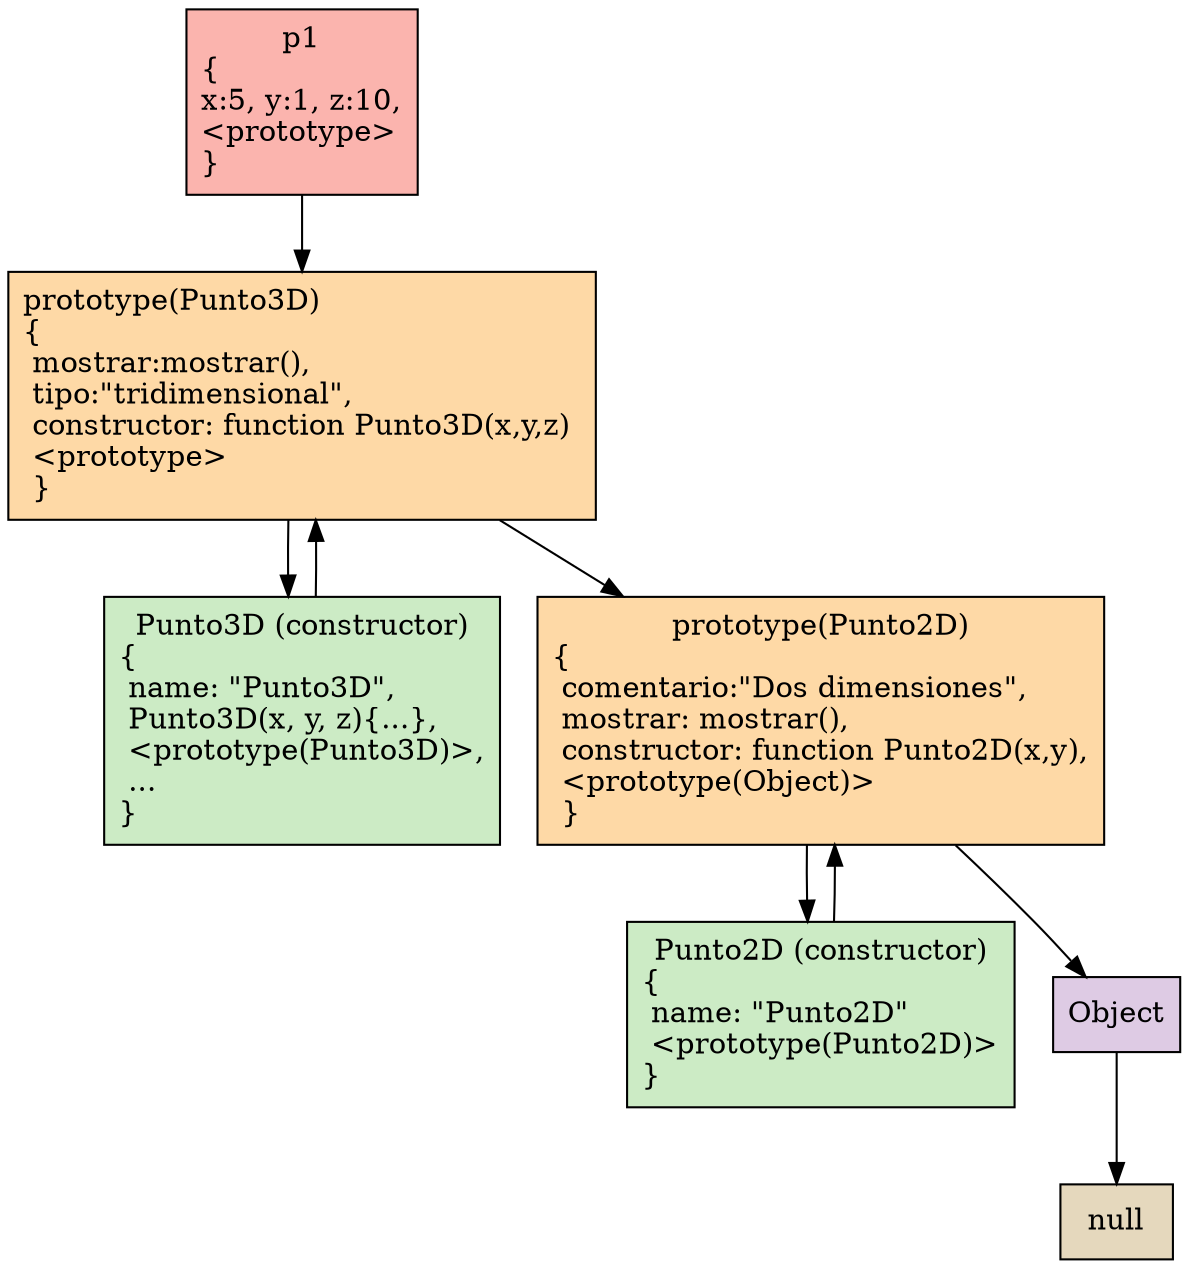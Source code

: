 digraph Herencia{

  #rankdir=BT
  layout=dot
  #splines=curved
  #overlap=false
  #outputorder = edgesfirst
  #ranksep=1
  #ordering=in
  labeljust=l
 
  node [colorscheme=pastel19,style=filled,shape=record, margin="0.1,0.1", fixedsize=false, fillcolor=1]
  
  p1 [fillcolor=1, label="p1\n\{\lx:5, y:1, z:10,\l\<prototype\>\l\}\l"]
  protopunto3d [fillcolor=5, label="prototype(Punto3D)\l\{\l mostrar:mostrar(),\l tipo:\"tridimensional\", \l constructor: function Punto3D(x,y,z) \l \<prototype\>\l \}\l" ]
  conspunto3d [fillcolor=3, label="Punto3D (constructor)\n\{\l name: \"Punto3D\",\l Punto3D(x, y, z)\{...\},\l \<prototype(Punto3D)\>,\l ... \l\}\l"]
  protopunto2d [fillcolor=5, label="prototype(Punto2D)\n\{\l comentario:\"Dos dimensiones\",\l mostrar: mostrar(),\l constructor: function Punto2D(x,y),\l \<prototype(Object)\>\l \}\l"]
  conspunto2d [fillcolor=3, label="Punto2D (constructor)\n\{\l name: \"Punto2D\"\l \<prototype(Punto2D)\>\l\}\l" ]
  Object [fillcolor=4]
  null [fillcolor=7]
  
 p1 -> 
protopunto3d
 -> 
 {
 conspunto3d
 ,
 protopunto2d
 }
 
 
conspunto3d
  -> 
protopunto3d

protopunto2d-> {
 
 Object,
  conspunto2d
 }
 
 Object -> null
 
  conspunto2d
  ->
 protopunto2d

}
